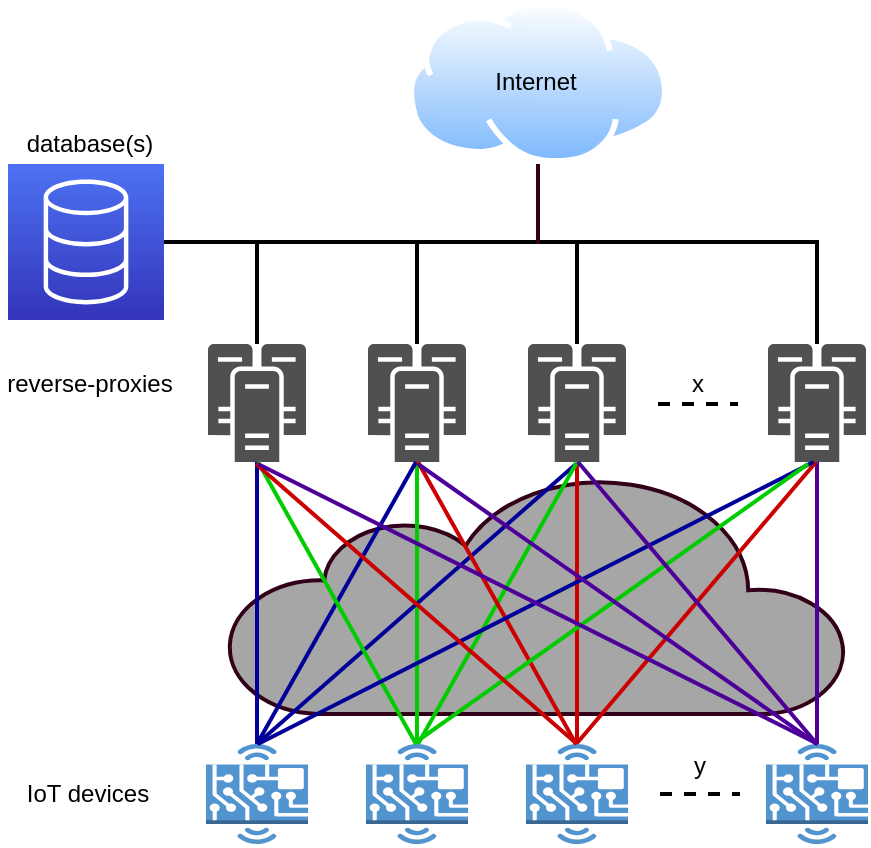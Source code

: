 <mxfile version="13.1.14" type="device"><diagram id="ASsyE6e4hGsqwpi-JEMU" name="Page-1"><mxGraphModel dx="981" dy="575" grid="1" gridSize="10" guides="1" tooltips="1" connect="1" arrows="1" fold="1" page="1" pageScale="1" pageWidth="850" pageHeight="1100" math="0" shadow="0"><root><mxCell id="0"/><mxCell id="1" parent="0"/><mxCell id="E5-L_5bzyi_IeFWRp3d--41" value="" style="html=1;verticalLabelPosition=bottom;align=center;labelBackgroundColor=#ffffff;verticalAlign=top;strokeWidth=2;strokeColor=#33001A;shadow=0;dashed=0;shape=mxgraph.ios7.icons.cloud;fillColor=#A6A6A6;" vertex="1" parent="1"><mxGeometry x="170" y="295" width="310" height="120" as="geometry"/></mxCell><mxCell id="E5-L_5bzyi_IeFWRp3d--3" value="" style="pointerEvents=1;shadow=0;dashed=0;html=1;strokeColor=none;fillColor=#505050;labelPosition=center;verticalLabelPosition=bottom;verticalAlign=top;outlineConnect=0;align=center;shape=mxgraph.office.servers.cluster_server;" vertex="1" parent="1"><mxGeometry x="160" y="230" width="49" height="59" as="geometry"/></mxCell><mxCell id="E5-L_5bzyi_IeFWRp3d--23" value="" style="edgeStyle=orthogonalEdgeStyle;rounded=0;orthogonalLoop=1;jettySize=auto;html=1;endArrow=none;endFill=0;strokeWidth=2;entryX=0.5;entryY=0;entryDx=0;entryDy=0;entryPerimeter=0;strokeColor=#00CC00;" edge="1" parent="1" source="E5-L_5bzyi_IeFWRp3d--4" target="E5-L_5bzyi_IeFWRp3d--8"><mxGeometry relative="1" as="geometry"/></mxCell><mxCell id="E5-L_5bzyi_IeFWRp3d--36" value="" style="edgeStyle=orthogonalEdgeStyle;rounded=0;orthogonalLoop=1;jettySize=auto;html=1;endArrow=none;endFill=0;strokeWidth=2;" edge="1" parent="1" source="E5-L_5bzyi_IeFWRp3d--4" target="E5-L_5bzyi_IeFWRp3d--18"><mxGeometry relative="1" as="geometry"><mxPoint x="264.5" y="150" as="targetPoint"/><Array as="points"><mxPoint x="265" y="179"/></Array></mxGeometry></mxCell><mxCell id="E5-L_5bzyi_IeFWRp3d--4" value="" style="pointerEvents=1;shadow=0;dashed=0;html=1;strokeColor=none;fillColor=#505050;labelPosition=center;verticalLabelPosition=bottom;verticalAlign=top;outlineConnect=0;align=center;shape=mxgraph.office.servers.cluster_server;" vertex="1" parent="1"><mxGeometry x="240" y="230" width="49" height="59" as="geometry"/></mxCell><mxCell id="E5-L_5bzyi_IeFWRp3d--30" value="" style="edgeStyle=orthogonalEdgeStyle;rounded=0;orthogonalLoop=1;jettySize=auto;html=1;endArrow=none;endFill=0;strokeWidth=2;entryX=0.5;entryY=0;entryDx=0;entryDy=0;entryPerimeter=0;strokeColor=#CC0000;" edge="1" parent="1" source="E5-L_5bzyi_IeFWRp3d--5" target="E5-L_5bzyi_IeFWRp3d--9"><mxGeometry relative="1" as="geometry"><mxPoint x="344.5" y="369" as="targetPoint"/></mxGeometry></mxCell><mxCell id="E5-L_5bzyi_IeFWRp3d--38" value="" style="edgeStyle=orthogonalEdgeStyle;rounded=0;orthogonalLoop=1;jettySize=auto;html=1;endArrow=none;endFill=0;strokeWidth=2;" edge="1" parent="1" source="E5-L_5bzyi_IeFWRp3d--5" target="E5-L_5bzyi_IeFWRp3d--18"><mxGeometry relative="1" as="geometry"><mxPoint x="344.5" y="150" as="targetPoint"/><Array as="points"><mxPoint x="345" y="179"/></Array></mxGeometry></mxCell><mxCell id="E5-L_5bzyi_IeFWRp3d--5" value="" style="pointerEvents=1;shadow=0;dashed=0;html=1;strokeColor=none;fillColor=#505050;labelPosition=center;verticalLabelPosition=bottom;verticalAlign=top;outlineConnect=0;align=center;shape=mxgraph.office.servers.cluster_server;" vertex="1" parent="1"><mxGeometry x="320" y="230" width="49" height="59" as="geometry"/></mxCell><mxCell id="E5-L_5bzyi_IeFWRp3d--32" value="" style="edgeStyle=orthogonalEdgeStyle;rounded=0;orthogonalLoop=1;jettySize=auto;html=1;endArrow=none;endFill=0;strokeWidth=2;entryX=0.5;entryY=0;entryDx=0;entryDy=0;entryPerimeter=0;strokeColor=#4C0099;" edge="1" parent="1" source="E5-L_5bzyi_IeFWRp3d--6" target="E5-L_5bzyi_IeFWRp3d--14"><mxGeometry relative="1" as="geometry"><mxPoint x="464.5" y="369" as="targetPoint"/></mxGeometry></mxCell><mxCell id="E5-L_5bzyi_IeFWRp3d--40" value="" style="edgeStyle=orthogonalEdgeStyle;rounded=0;orthogonalLoop=1;jettySize=auto;html=1;endArrow=none;endFill=0;strokeWidth=2;" edge="1" parent="1" source="E5-L_5bzyi_IeFWRp3d--6" target="E5-L_5bzyi_IeFWRp3d--18"><mxGeometry relative="1" as="geometry"><mxPoint x="464.5" y="150" as="targetPoint"/><Array as="points"><mxPoint x="465" y="179"/></Array></mxGeometry></mxCell><mxCell id="E5-L_5bzyi_IeFWRp3d--6" value="" style="pointerEvents=1;shadow=0;dashed=0;html=1;strokeColor=none;fillColor=#505050;labelPosition=center;verticalLabelPosition=bottom;verticalAlign=top;outlineConnect=0;align=center;shape=mxgraph.office.servers.cluster_server;" vertex="1" parent="1"><mxGeometry x="440" y="230" width="49" height="59" as="geometry"/></mxCell><mxCell id="E5-L_5bzyi_IeFWRp3d--7" value="" style="outlineConnect=0;dashed=0;verticalLabelPosition=bottom;verticalAlign=top;align=center;html=1;shape=mxgraph.aws3.hardware_board;fillColor=#5294CF;gradientColor=none;" vertex="1" parent="1"><mxGeometry x="159" y="430" width="51" height="50" as="geometry"/></mxCell><mxCell id="E5-L_5bzyi_IeFWRp3d--8" value="" style="outlineConnect=0;dashed=0;verticalLabelPosition=bottom;verticalAlign=top;align=center;html=1;shape=mxgraph.aws3.hardware_board;fillColor=#5294CF;gradientColor=none;" vertex="1" parent="1"><mxGeometry x="239" y="430" width="51" height="50" as="geometry"/></mxCell><mxCell id="E5-L_5bzyi_IeFWRp3d--9" value="" style="outlineConnect=0;dashed=0;verticalLabelPosition=bottom;verticalAlign=top;align=center;html=1;shape=mxgraph.aws3.hardware_board;fillColor=#5294CF;gradientColor=none;" vertex="1" parent="1"><mxGeometry x="319" y="430" width="51" height="50" as="geometry"/></mxCell><mxCell id="E5-L_5bzyi_IeFWRp3d--14" value="" style="outlineConnect=0;dashed=0;verticalLabelPosition=bottom;verticalAlign=top;align=center;html=1;shape=mxgraph.aws3.hardware_board;fillColor=#5294CF;gradientColor=none;" vertex="1" parent="1"><mxGeometry x="439" y="430" width="51" height="50" as="geometry"/></mxCell><mxCell id="E5-L_5bzyi_IeFWRp3d--16" value="" style="endArrow=none;dashed=1;html=1;strokeWidth=2;" edge="1" parent="1"><mxGeometry width="50" height="50" relative="1" as="geometry"><mxPoint x="386" y="455" as="sourcePoint"/><mxPoint x="426" y="455" as="targetPoint"/></mxGeometry></mxCell><mxCell id="E5-L_5bzyi_IeFWRp3d--17" value="" style="endArrow=none;dashed=1;html=1;strokeWidth=2;" edge="1" parent="1"><mxGeometry width="50" height="50" relative="1" as="geometry"><mxPoint x="385" y="260" as="sourcePoint"/><mxPoint x="425" y="260" as="targetPoint"/></mxGeometry></mxCell><mxCell id="E5-L_5bzyi_IeFWRp3d--34" value="" style="edgeStyle=orthogonalEdgeStyle;rounded=0;orthogonalLoop=1;jettySize=auto;html=1;endArrow=none;endFill=0;strokeWidth=2;" edge="1" parent="1" source="E5-L_5bzyi_IeFWRp3d--18" target="E5-L_5bzyi_IeFWRp3d--3"><mxGeometry relative="1" as="geometry"><mxPoint x="218" y="179" as="targetPoint"/></mxGeometry></mxCell><mxCell id="E5-L_5bzyi_IeFWRp3d--18" value="" style="outlineConnect=0;fontColor=#232F3E;gradientColor=#4D72F3;gradientDirection=north;fillColor=#3334B9;strokeColor=#ffffff;dashed=0;verticalLabelPosition=bottom;verticalAlign=top;align=center;html=1;fontSize=12;fontStyle=0;aspect=fixed;shape=mxgraph.aws4.resourceIcon;resIcon=mxgraph.aws4.database;" vertex="1" parent="1"><mxGeometry x="60" y="140" width="78" height="78" as="geometry"/></mxCell><mxCell id="E5-L_5bzyi_IeFWRp3d--61" value="" style="edgeStyle=orthogonalEdgeStyle;rounded=0;orthogonalLoop=1;jettySize=auto;html=1;endArrow=none;endFill=0;strokeColor=#33001A;strokeWidth=2;" edge="1" parent="1" source="E5-L_5bzyi_IeFWRp3d--20"><mxGeometry relative="1" as="geometry"><mxPoint x="325" y="180" as="targetPoint"/></mxGeometry></mxCell><mxCell id="E5-L_5bzyi_IeFWRp3d--20" value="" style="aspect=fixed;perimeter=ellipsePerimeter;html=1;align=center;shadow=0;dashed=0;spacingTop=3;image;image=img/lib/active_directory/internet_cloud.svg;" vertex="1" parent="1"><mxGeometry x="260" y="58.1" width="130" height="81.9" as="geometry"/></mxCell><mxCell id="E5-L_5bzyi_IeFWRp3d--21" value="" style="edgeStyle=orthogonalEdgeStyle;rounded=0;orthogonalLoop=1;jettySize=auto;html=1;strokeWidth=2;endArrow=none;endFill=0;strokeColor=#000099;" edge="1" parent="1" source="E5-L_5bzyi_IeFWRp3d--3" target="E5-L_5bzyi_IeFWRp3d--7"><mxGeometry relative="1" as="geometry"/></mxCell><mxCell id="E5-L_5bzyi_IeFWRp3d--42" value="" style="endArrow=none;html=1;strokeWidth=2;exitX=0.5;exitY=0;exitDx=0;exitDy=0;exitPerimeter=0;strokeColor=#000099;" edge="1" parent="1" source="E5-L_5bzyi_IeFWRp3d--7"><mxGeometry width="50" height="50" relative="1" as="geometry"><mxPoint x="189" y="430" as="sourcePoint"/><mxPoint x="264" y="289" as="targetPoint"/></mxGeometry></mxCell><mxCell id="E5-L_5bzyi_IeFWRp3d--43" value="" style="endArrow=none;html=1;strokeWidth=2;exitX=0.5;exitY=0;exitDx=0;exitDy=0;exitPerimeter=0;strokeColor=#000099;" edge="1" parent="1" source="E5-L_5bzyi_IeFWRp3d--7"><mxGeometry width="50" height="50" relative="1" as="geometry"><mxPoint x="199" y="420" as="sourcePoint"/><mxPoint x="344" y="290" as="targetPoint"/></mxGeometry></mxCell><mxCell id="E5-L_5bzyi_IeFWRp3d--45" value="" style="endArrow=none;html=1;strokeWidth=2;exitX=0.5;exitY=0;exitDx=0;exitDy=0;exitPerimeter=0;strokeColor=#00CC00;" edge="1" parent="1"><mxGeometry width="50" height="50" relative="1" as="geometry"><mxPoint x="265.0" y="430" as="sourcePoint"/><mxPoint x="344.5" y="289" as="targetPoint"/></mxGeometry></mxCell><mxCell id="E5-L_5bzyi_IeFWRp3d--46" value="" style="endArrow=none;html=1;strokeWidth=2;exitX=0.5;exitY=0;exitDx=0;exitDy=0;exitPerimeter=0;strokeColor=#CC0000;" edge="1" parent="1"><mxGeometry width="50" height="50" relative="1" as="geometry"><mxPoint x="345.0" y="429" as="sourcePoint"/><mxPoint x="464" y="289" as="targetPoint"/></mxGeometry></mxCell><mxCell id="E5-L_5bzyi_IeFWRp3d--48" value="" style="endArrow=none;html=1;strokeWidth=2;exitX=0.5;exitY=0;exitDx=0;exitDy=0;exitPerimeter=0;strokeColor=#00CC00;" edge="1" parent="1"><mxGeometry width="50" height="50" relative="1" as="geometry"><mxPoint x="264" y="430" as="sourcePoint"/><mxPoint x="185" y="289" as="targetPoint"/></mxGeometry></mxCell><mxCell id="E5-L_5bzyi_IeFWRp3d--49" value="" style="endArrow=none;html=1;strokeWidth=2;exitX=0.5;exitY=0;exitDx=0;exitDy=0;exitPerimeter=0;strokeColor=#CC0000;" edge="1" parent="1"><mxGeometry width="50" height="50" relative="1" as="geometry"><mxPoint x="344" y="430" as="sourcePoint"/><mxPoint x="265" y="289" as="targetPoint"/></mxGeometry></mxCell><mxCell id="E5-L_5bzyi_IeFWRp3d--50" value="" style="endArrow=none;html=1;strokeWidth=2;strokeColor=#000099;" edge="1" parent="1"><mxGeometry width="50" height="50" relative="1" as="geometry"><mxPoint x="185" y="430" as="sourcePoint"/><mxPoint x="462.75" y="289" as="targetPoint"/></mxGeometry></mxCell><mxCell id="E5-L_5bzyi_IeFWRp3d--51" value="" style="endArrow=none;html=1;strokeWidth=2;strokeColor=#00CC00;" edge="1" parent="1"><mxGeometry width="50" height="50" relative="1" as="geometry"><mxPoint x="264" y="429" as="sourcePoint"/><mxPoint x="460" y="290" as="targetPoint"/></mxGeometry></mxCell><mxCell id="E5-L_5bzyi_IeFWRp3d--52" value="" style="endArrow=none;html=1;strokeWidth=2;exitX=0.5;exitY=0;exitDx=0;exitDy=0;exitPerimeter=0;strokeColor=#CC0000;" edge="1" parent="1" source="E5-L_5bzyi_IeFWRp3d--9"><mxGeometry width="50" height="50" relative="1" as="geometry"><mxPoint x="340" y="430" as="sourcePoint"/><mxPoint x="184" y="290" as="targetPoint"/></mxGeometry></mxCell><mxCell id="E5-L_5bzyi_IeFWRp3d--53" value="" style="endArrow=none;html=1;strokeWidth=2;exitX=0.5;exitY=0;exitDx=0;exitDy=0;exitPerimeter=0;strokeColor=#4C0099;" edge="1" parent="1" source="E5-L_5bzyi_IeFWRp3d--14"><mxGeometry width="50" height="50" relative="1" as="geometry"><mxPoint x="354" y="440" as="sourcePoint"/><mxPoint x="345" y="289" as="targetPoint"/></mxGeometry></mxCell><mxCell id="E5-L_5bzyi_IeFWRp3d--54" value="" style="endArrow=none;html=1;strokeWidth=2;exitX=0.5;exitY=0;exitDx=0;exitDy=0;exitPerimeter=0;strokeColor=#4C0099;" edge="1" parent="1" source="E5-L_5bzyi_IeFWRp3d--14"><mxGeometry width="50" height="50" relative="1" as="geometry"><mxPoint x="474.5" y="440" as="sourcePoint"/><mxPoint x="265" y="290" as="targetPoint"/></mxGeometry></mxCell><mxCell id="E5-L_5bzyi_IeFWRp3d--55" value="" style="endArrow=none;html=1;strokeWidth=2;strokeColor=#4C0099;" edge="1" parent="1"><mxGeometry width="50" height="50" relative="1" as="geometry"><mxPoint x="465" y="430" as="sourcePoint"/><mxPoint x="185" y="290" as="targetPoint"/></mxGeometry></mxCell><mxCell id="E5-L_5bzyi_IeFWRp3d--56" value="x" style="text;html=1;strokeColor=none;fillColor=none;align=center;verticalAlign=middle;whiteSpace=wrap;rounded=0;" vertex="1" parent="1"><mxGeometry x="385" y="240" width="40" height="20" as="geometry"/></mxCell><mxCell id="E5-L_5bzyi_IeFWRp3d--57" value="y" style="text;html=1;strokeColor=none;fillColor=none;align=center;verticalAlign=middle;whiteSpace=wrap;rounded=0;" vertex="1" parent="1"><mxGeometry x="386" y="431" width="40" height="20" as="geometry"/></mxCell><mxCell id="E5-L_5bzyi_IeFWRp3d--59" value="Internet" style="text;html=1;strokeColor=none;fillColor=none;align=center;verticalAlign=middle;whiteSpace=wrap;rounded=0;" vertex="1" parent="1"><mxGeometry x="304" y="89.05" width="40" height="20" as="geometry"/></mxCell><mxCell id="E5-L_5bzyi_IeFWRp3d--62" value="reverse-proxies" style="text;html=1;strokeColor=none;fillColor=none;align=center;verticalAlign=middle;whiteSpace=wrap;rounded=0;" vertex="1" parent="1"><mxGeometry x="56" y="240" width="90" height="20" as="geometry"/></mxCell><mxCell id="E5-L_5bzyi_IeFWRp3d--63" value="IoT devices" style="text;html=1;strokeColor=none;fillColor=none;align=center;verticalAlign=middle;whiteSpace=wrap;rounded=0;" vertex="1" parent="1"><mxGeometry x="60" y="445" width="80" height="20" as="geometry"/></mxCell><mxCell id="E5-L_5bzyi_IeFWRp3d--64" value="database(s)" style="text;html=1;strokeColor=none;fillColor=none;align=center;verticalAlign=middle;whiteSpace=wrap;rounded=0;" vertex="1" parent="1"><mxGeometry x="56" y="120" width="90" height="20" as="geometry"/></mxCell></root></mxGraphModel></diagram></mxfile>